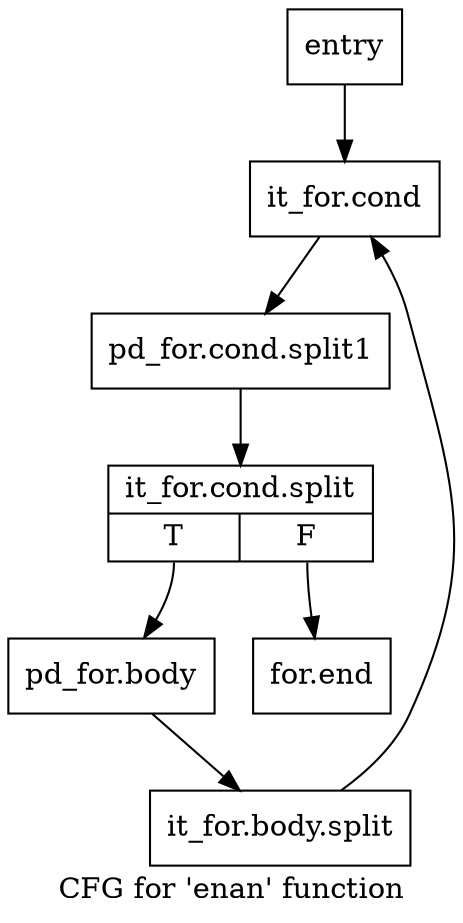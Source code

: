 digraph "CFG for 'enan' function" {
	label="CFG for 'enan' function";

	Node0x848dde0 [shape=record,label="{entry}"];
	Node0x848dde0 -> Node0x848de30;
	Node0x848de30 [shape=record,label="{it_for.cond}"];
	Node0x848de30 -> Node0xe6e40f0;
	Node0xe6e40f0 [shape=record,label="{pd_for.cond.split1}"];
	Node0xe6e40f0 -> Node0xe6f1650;
	Node0xe6f1650 [shape=record,label="{it_for.cond.split|{<s0>T|<s1>F}}"];
	Node0xe6f1650:s0 -> Node0x848de80;
	Node0xe6f1650:s1 -> Node0x848ded0;
	Node0x848de80 [shape=record,label="{pd_for.body}"];
	Node0x848de80 -> Node0xe2e1b40;
	Node0xe2e1b40 [shape=record,label="{it_for.body.split}"];
	Node0xe2e1b40 -> Node0x848de30;
	Node0x848ded0 [shape=record,label="{for.end}"];
}
